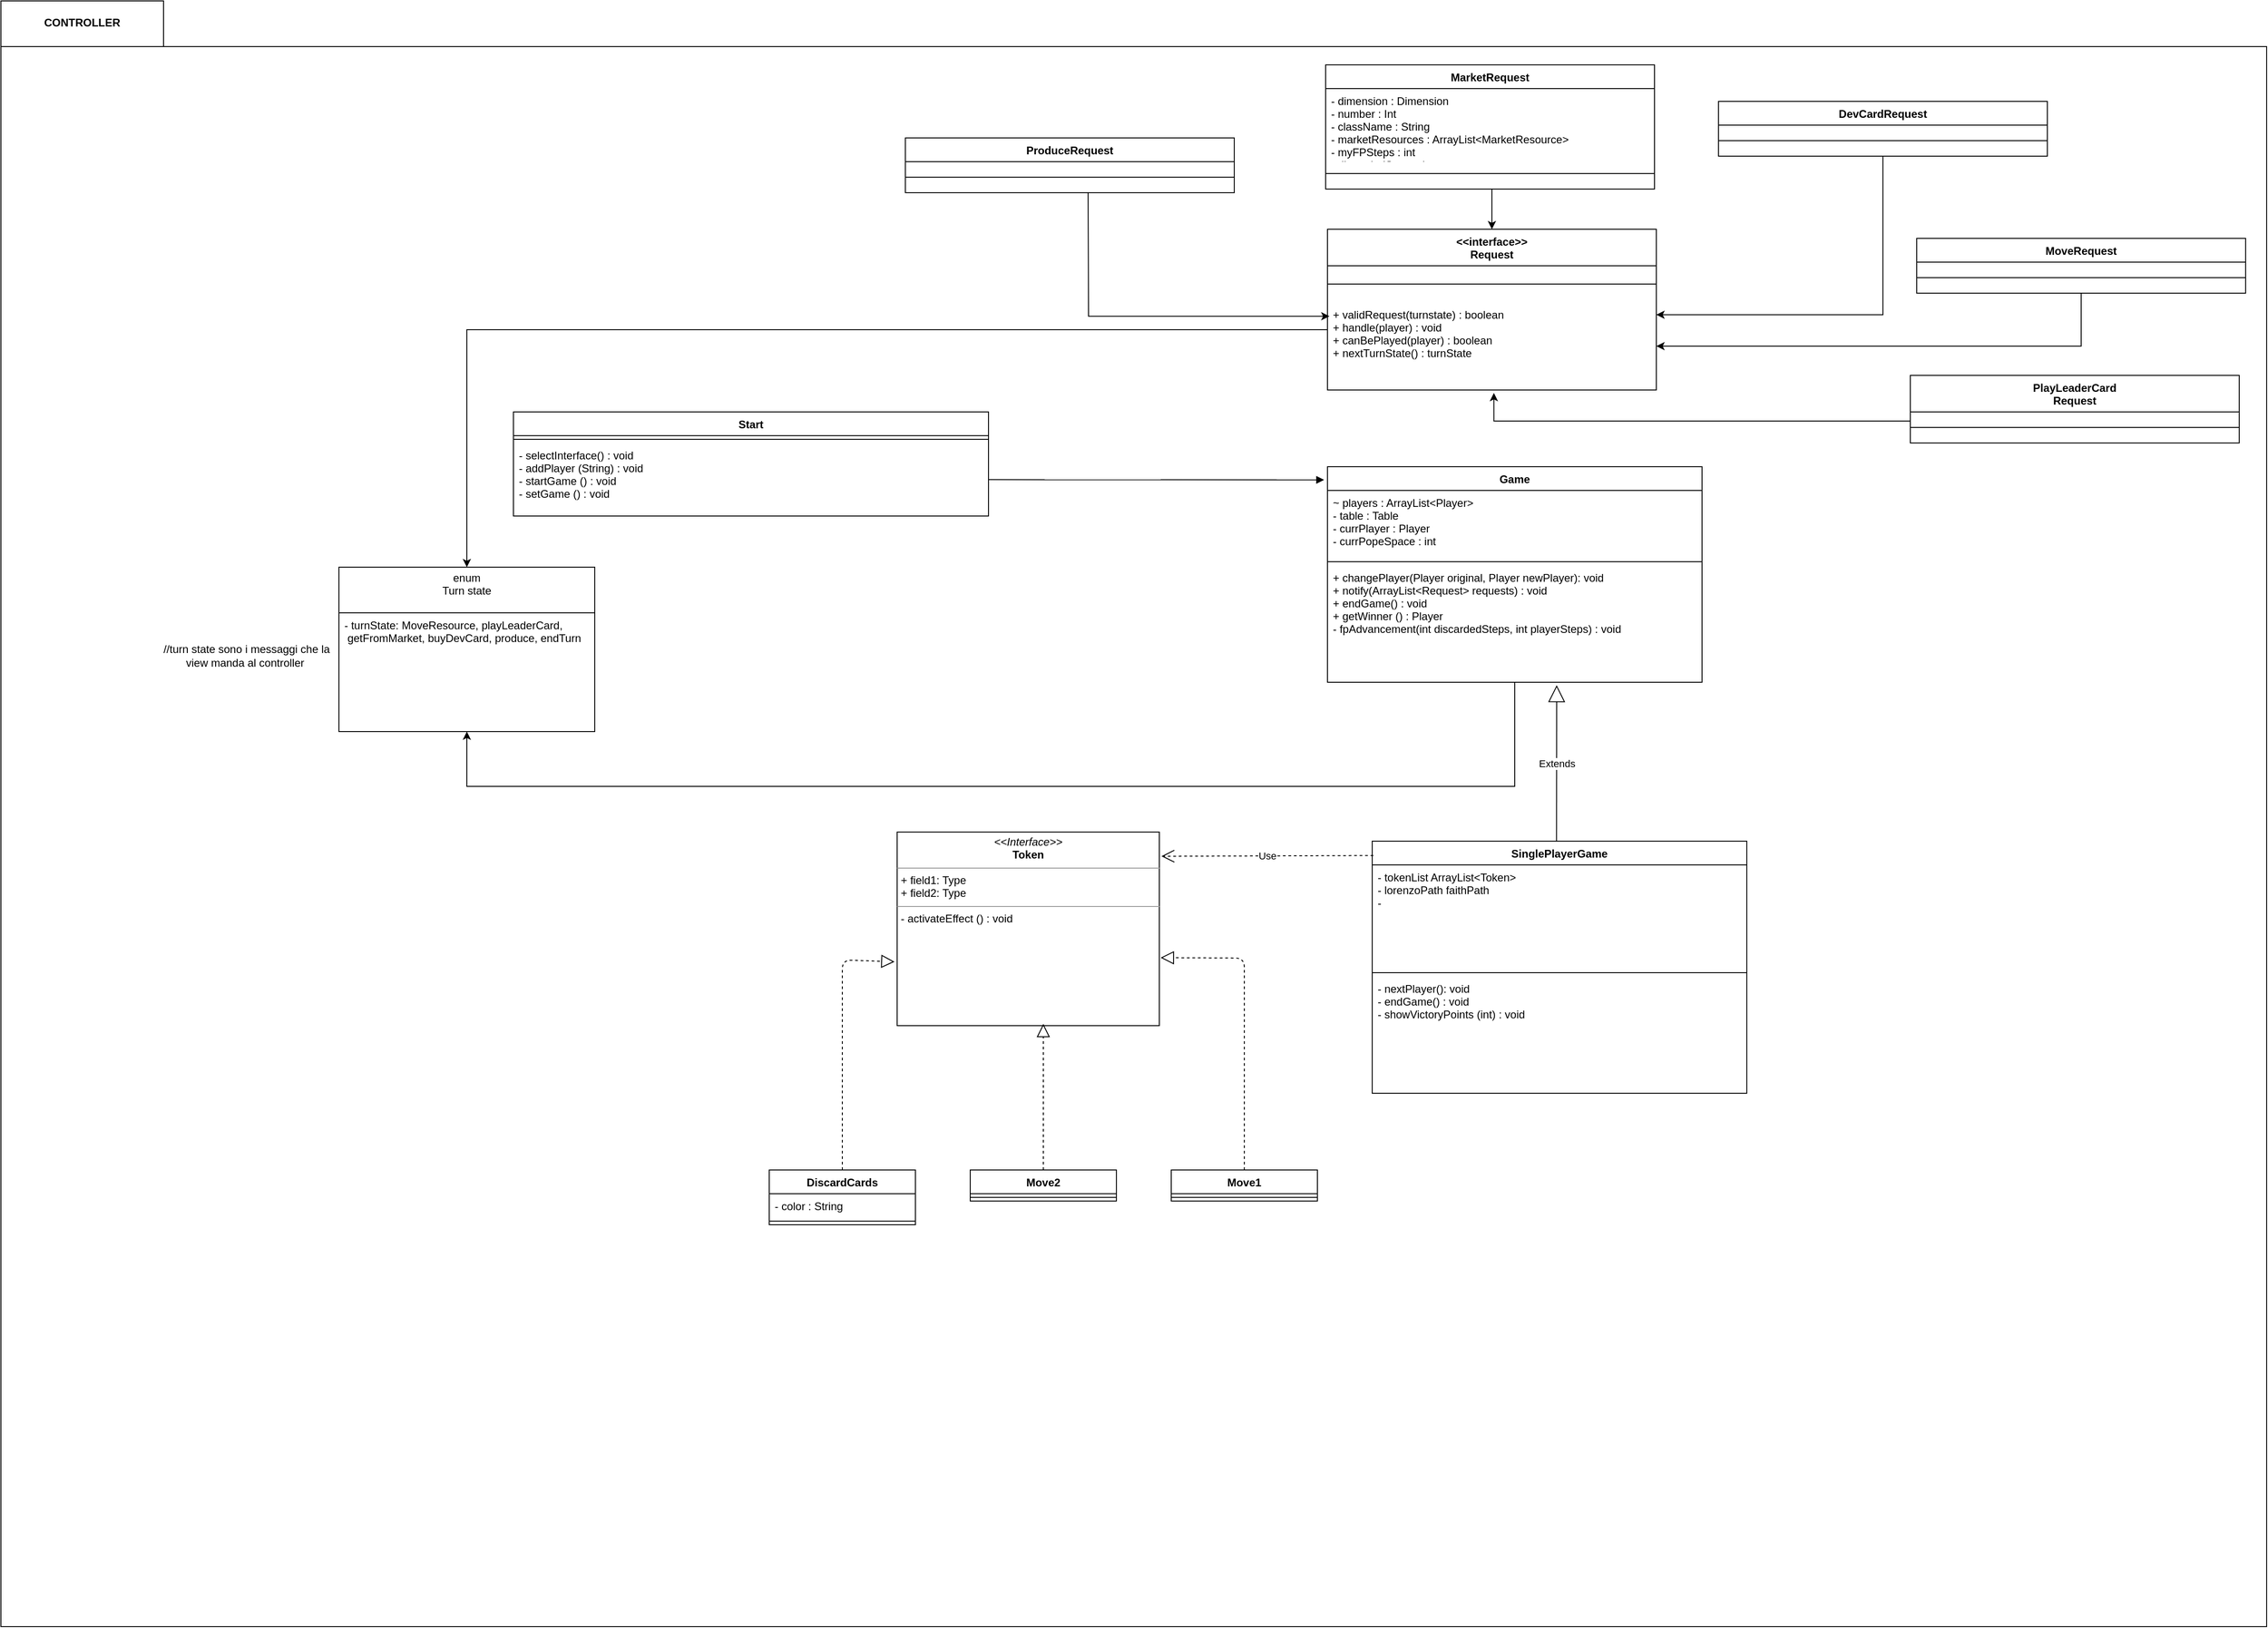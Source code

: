 <mxfile version="14.6.6" type="github">
  <diagram id="XjBvma8TKEidSXA-A0vw" name="Pagina-2">
    <mxGraphModel dx="4567" dy="199" grid="1" gridSize="10" guides="1" tooltips="1" connect="1" arrows="1" fold="1" page="1" pageScale="1" pageWidth="827" pageHeight="1169" math="0" shadow="0">
      <root>
        <mxCell id="zuPwHXy1TFyjWQxAL-yT-0" />
        <mxCell id="zuPwHXy1TFyjWQxAL-yT-1" parent="zuPwHXy1TFyjWQxAL-yT-0" />
        <mxCell id="zuPwHXy1TFyjWQxAL-yT-2" value="" style="shape=folder;fontStyle=1;spacingTop=10;tabWidth=40;tabHeight=50;tabPosition=left;html=1;fillColor=none;" parent="zuPwHXy1TFyjWQxAL-yT-1" vertex="1">
          <mxGeometry x="-1270" y="1480" width="2480" height="1780" as="geometry" />
        </mxCell>
        <mxCell id="zuPwHXy1TFyjWQxAL-yT-3" value="CONTROLLER" style="text;align=center;fontStyle=1;verticalAlign=middle;spacingLeft=3;spacingRight=3;strokeColor=none;rotatable=0;points=[[0,0.5],[1,0.5]];portConstraint=eastwest;fillColor=none;" parent="zuPwHXy1TFyjWQxAL-yT-1" vertex="1">
          <mxGeometry x="-1261" y="1490" width="160" height="26" as="geometry" />
        </mxCell>
        <mxCell id="zuPwHXy1TFyjWQxAL-yT-4" value="Game" style="swimlane;fontStyle=1;align=center;verticalAlign=top;childLayout=stackLayout;horizontal=1;startSize=26;horizontalStack=0;resizeParent=1;resizeParentMax=0;resizeLast=0;collapsible=1;marginBottom=0;fillColor=none;" parent="zuPwHXy1TFyjWQxAL-yT-1" vertex="1">
          <mxGeometry x="182" y="1990" width="410" height="236" as="geometry" />
        </mxCell>
        <mxCell id="zuPwHXy1TFyjWQxAL-yT-5" value="~ players : ArrayList&lt;Player&gt;&#xa;- table : Table&#xa;- currPlayer : Player&#xa;- currPopeSpace : int&#xa;&#xa;" style="text;strokeColor=none;fillColor=none;align=left;verticalAlign=top;spacingLeft=4;spacingRight=4;overflow=hidden;rotatable=0;points=[[0,0.5],[1,0.5]];portConstraint=eastwest;" parent="zuPwHXy1TFyjWQxAL-yT-4" vertex="1">
          <mxGeometry y="26" width="410" height="74" as="geometry" />
        </mxCell>
        <mxCell id="zuPwHXy1TFyjWQxAL-yT-6" value="" style="line;strokeWidth=1;fillColor=none;align=left;verticalAlign=middle;spacingTop=-1;spacingLeft=3;spacingRight=3;rotatable=0;labelPosition=right;points=[];portConstraint=eastwest;" parent="zuPwHXy1TFyjWQxAL-yT-4" vertex="1">
          <mxGeometry y="100" width="410" height="8" as="geometry" />
        </mxCell>
        <mxCell id="zuPwHXy1TFyjWQxAL-yT-7" value="+ changePlayer(Player original, Player newPlayer): void&#xa;+ notify(ArrayList&lt;Request&gt; requests) : void&#xa;+ endGame() : void&#xa;+ getWinner () : Player&#xa;- fpAdvancement(int discardedSteps, int playerSteps) : void&#xa;          " style="text;strokeColor=none;fillColor=none;align=left;verticalAlign=top;spacingLeft=4;spacingRight=4;overflow=hidden;rotatable=0;points=[[0,0.5],[1,0.5]];portConstraint=eastwest;" parent="zuPwHXy1TFyjWQxAL-yT-4" vertex="1">
          <mxGeometry y="108" width="410" height="128" as="geometry" />
        </mxCell>
        <mxCell id="zuPwHXy1TFyjWQxAL-yT-8" value="Start" style="swimlane;fontStyle=1;align=center;verticalAlign=top;childLayout=stackLayout;horizontal=1;startSize=26;horizontalStack=0;resizeParent=1;resizeParentMax=0;resizeLast=0;collapsible=1;marginBottom=0;fillColor=none;" parent="zuPwHXy1TFyjWQxAL-yT-1" vertex="1">
          <mxGeometry x="-709" y="1930" width="520" height="114" as="geometry" />
        </mxCell>
        <mxCell id="zuPwHXy1TFyjWQxAL-yT-9" value="" style="line;strokeWidth=1;fillColor=none;align=left;verticalAlign=middle;spacingTop=-1;spacingLeft=3;spacingRight=3;rotatable=0;labelPosition=right;points=[];portConstraint=eastwest;" parent="zuPwHXy1TFyjWQxAL-yT-8" vertex="1">
          <mxGeometry y="26" width="520" height="8" as="geometry" />
        </mxCell>
        <mxCell id="zuPwHXy1TFyjWQxAL-yT-10" value="- selectInterface() : void&#xa;- addPlayer (String) : void&#xa;- startGame () : void&#xa;- setGame () : void&#xa;&#xa;" style="text;strokeColor=none;fillColor=none;align=left;verticalAlign=top;spacingLeft=4;spacingRight=4;overflow=hidden;rotatable=0;points=[[0,0.5],[1,0.5]];portConstraint=eastwest;" parent="zuPwHXy1TFyjWQxAL-yT-8" vertex="1">
          <mxGeometry y="34" width="520" height="80" as="geometry" />
        </mxCell>
        <mxCell id="zuPwHXy1TFyjWQxAL-yT-14" value="Extends" style="endArrow=block;endSize=16;endFill=0;html=1;entryX=0.612;entryY=1.025;entryDx=0;entryDy=0;entryPerimeter=0;exitX=0.492;exitY=0.001;exitDx=0;exitDy=0;exitPerimeter=0;" parent="zuPwHXy1TFyjWQxAL-yT-1" source="zuPwHXy1TFyjWQxAL-yT-15" target="zuPwHXy1TFyjWQxAL-yT-7" edge="1">
          <mxGeometry width="160" relative="1" as="geometry">
            <mxPoint x="613.174" y="2520" as="sourcePoint" />
            <mxPoint x="591" y="2370" as="targetPoint" />
          </mxGeometry>
        </mxCell>
        <mxCell id="zuPwHXy1TFyjWQxAL-yT-15" value="SinglePlayerGame" style="swimlane;fontStyle=1;align=center;verticalAlign=top;childLayout=stackLayout;horizontal=1;startSize=26;horizontalStack=0;resizeParent=1;resizeParentMax=0;resizeLast=0;collapsible=1;marginBottom=0;fillColor=none;" parent="zuPwHXy1TFyjWQxAL-yT-1" vertex="1">
          <mxGeometry x="231" y="2400" width="410" height="276" as="geometry" />
        </mxCell>
        <mxCell id="zuPwHXy1TFyjWQxAL-yT-16" value="- tokenList ArrayList&lt;Token&gt;&#xa;- lorenzoPath faithPath&#xa;- &#xa;" style="text;strokeColor=none;fillColor=none;align=left;verticalAlign=top;spacingLeft=4;spacingRight=4;overflow=hidden;rotatable=0;points=[[0,0.5],[1,0.5]];portConstraint=eastwest;" parent="zuPwHXy1TFyjWQxAL-yT-15" vertex="1">
          <mxGeometry y="26" width="410" height="114" as="geometry" />
        </mxCell>
        <mxCell id="zuPwHXy1TFyjWQxAL-yT-17" value="" style="line;strokeWidth=1;fillColor=none;align=left;verticalAlign=middle;spacingTop=-1;spacingLeft=3;spacingRight=3;rotatable=0;labelPosition=right;points=[];portConstraint=eastwest;" parent="zuPwHXy1TFyjWQxAL-yT-15" vertex="1">
          <mxGeometry y="140" width="410" height="8" as="geometry" />
        </mxCell>
        <mxCell id="zuPwHXy1TFyjWQxAL-yT-18" value="- nextPlayer(): void&#xa;- endGame() : void&#xa;- showVictoryPoints (int) : void" style="text;strokeColor=none;fillColor=none;align=left;verticalAlign=top;spacingLeft=4;spacingRight=4;overflow=hidden;rotatable=0;points=[[0,0.5],[1,0.5]];portConstraint=eastwest;" parent="zuPwHXy1TFyjWQxAL-yT-15" vertex="1">
          <mxGeometry y="148" width="410" height="128" as="geometry" />
        </mxCell>
        <mxCell id="zuPwHXy1TFyjWQxAL-yT-19" value="" style="html=1;verticalAlign=bottom;endArrow=block;entryX=-0.009;entryY=0.061;entryDx=0;entryDy=0;entryPerimeter=0;" parent="zuPwHXy1TFyjWQxAL-yT-1" source="zuPwHXy1TFyjWQxAL-yT-10" target="zuPwHXy1TFyjWQxAL-yT-4" edge="1">
          <mxGeometry width="80" relative="1" as="geometry">
            <mxPoint x="-179" y="2010" as="sourcePoint" />
            <mxPoint x="-99" y="2010" as="targetPoint" />
          </mxGeometry>
        </mxCell>
        <mxCell id="zuPwHXy1TFyjWQxAL-yT-23" value="&lt;p style=&quot;margin: 0px ; margin-top: 4px ; text-align: center&quot;&gt;&lt;i&gt;&amp;lt;&amp;lt;Interface&amp;gt;&amp;gt;&lt;/i&gt;&lt;br&gt;&lt;b&gt;Token&lt;/b&gt;&lt;/p&gt;&lt;hr size=&quot;1&quot;&gt;&lt;p style=&quot;margin: 0px ; margin-left: 4px&quot;&gt;+ field1: Type&lt;br&gt;+ field2: Type&lt;/p&gt;&lt;hr size=&quot;1&quot;&gt;&lt;p style=&quot;margin: 0px ; margin-left: 4px&quot;&gt;- activateEffect () : void&lt;/p&gt;" style="verticalAlign=top;align=left;overflow=fill;fontSize=12;fontFamily=Helvetica;html=1;" parent="zuPwHXy1TFyjWQxAL-yT-1" vertex="1">
          <mxGeometry x="-289" y="2390" width="287" height="212" as="geometry" />
        </mxCell>
        <mxCell id="zuPwHXy1TFyjWQxAL-yT-24" value="DiscardCards" style="swimlane;fontStyle=1;align=center;verticalAlign=top;childLayout=stackLayout;horizontal=1;startSize=26;horizontalStack=0;resizeParent=1;resizeParentMax=0;resizeLast=0;collapsible=1;marginBottom=0;" parent="zuPwHXy1TFyjWQxAL-yT-1" vertex="1">
          <mxGeometry x="-429" y="2760" width="160" height="60" as="geometry" />
        </mxCell>
        <mxCell id="zuPwHXy1TFyjWQxAL-yT-25" value="- color : String" style="text;strokeColor=none;fillColor=none;align=left;verticalAlign=top;spacingLeft=4;spacingRight=4;overflow=hidden;rotatable=0;points=[[0,0.5],[1,0.5]];portConstraint=eastwest;" parent="zuPwHXy1TFyjWQxAL-yT-24" vertex="1">
          <mxGeometry y="26" width="160" height="26" as="geometry" />
        </mxCell>
        <mxCell id="zuPwHXy1TFyjWQxAL-yT-26" value="" style="line;strokeWidth=1;fillColor=none;align=left;verticalAlign=middle;spacingTop=-1;spacingLeft=3;spacingRight=3;rotatable=0;labelPosition=right;points=[];portConstraint=eastwest;" parent="zuPwHXy1TFyjWQxAL-yT-24" vertex="1">
          <mxGeometry y="52" width="160" height="8" as="geometry" />
        </mxCell>
        <mxCell id="zuPwHXy1TFyjWQxAL-yT-27" value="" style="endArrow=block;dashed=1;endFill=0;endSize=12;html=1;exitX=0.5;exitY=0;exitDx=0;exitDy=0;entryX=-0.01;entryY=0.67;entryDx=0;entryDy=0;entryPerimeter=0;" parent="zuPwHXy1TFyjWQxAL-yT-1" source="zuPwHXy1TFyjWQxAL-yT-24" target="zuPwHXy1TFyjWQxAL-yT-23" edge="1">
          <mxGeometry width="160" relative="1" as="geometry">
            <mxPoint x="-449" y="2810" as="sourcePoint" />
            <mxPoint x="-289" y="2810" as="targetPoint" />
            <Array as="points">
              <mxPoint x="-349" y="2530" />
            </Array>
          </mxGeometry>
        </mxCell>
        <mxCell id="zuPwHXy1TFyjWQxAL-yT-28" value="Move2" style="swimlane;fontStyle=1;align=center;verticalAlign=top;childLayout=stackLayout;horizontal=1;startSize=26;horizontalStack=0;resizeParent=1;resizeParentMax=0;resizeLast=0;collapsible=1;marginBottom=0;" parent="zuPwHXy1TFyjWQxAL-yT-1" vertex="1">
          <mxGeometry x="-209" y="2760" width="160" height="34" as="geometry" />
        </mxCell>
        <mxCell id="zuPwHXy1TFyjWQxAL-yT-29" value="" style="line;strokeWidth=1;fillColor=none;align=left;verticalAlign=middle;spacingTop=-1;spacingLeft=3;spacingRight=3;rotatable=0;labelPosition=right;points=[];portConstraint=eastwest;" parent="zuPwHXy1TFyjWQxAL-yT-28" vertex="1">
          <mxGeometry y="26" width="160" height="8" as="geometry" />
        </mxCell>
        <mxCell id="zuPwHXy1TFyjWQxAL-yT-30" value="Move1" style="swimlane;fontStyle=1;align=center;verticalAlign=top;childLayout=stackLayout;horizontal=1;startSize=26;horizontalStack=0;resizeParent=1;resizeParentMax=0;resizeLast=0;collapsible=1;marginBottom=0;" parent="zuPwHXy1TFyjWQxAL-yT-1" vertex="1">
          <mxGeometry x="11" y="2760" width="160" height="34" as="geometry" />
        </mxCell>
        <mxCell id="zuPwHXy1TFyjWQxAL-yT-31" value="" style="line;strokeWidth=1;fillColor=none;align=left;verticalAlign=middle;spacingTop=-1;spacingLeft=3;spacingRight=3;rotatable=0;labelPosition=right;points=[];portConstraint=eastwest;" parent="zuPwHXy1TFyjWQxAL-yT-30" vertex="1">
          <mxGeometry y="26" width="160" height="8" as="geometry" />
        </mxCell>
        <mxCell id="zuPwHXy1TFyjWQxAL-yT-32" value="" style="endArrow=block;dashed=1;endFill=0;endSize=12;html=1;exitX=0.5;exitY=0;exitDx=0;exitDy=0;" parent="zuPwHXy1TFyjWQxAL-yT-1" source="zuPwHXy1TFyjWQxAL-yT-28" edge="1">
          <mxGeometry width="160" relative="1" as="geometry">
            <mxPoint x="-139" y="2850" as="sourcePoint" />
            <mxPoint x="-129" y="2600" as="targetPoint" />
          </mxGeometry>
        </mxCell>
        <mxCell id="zuPwHXy1TFyjWQxAL-yT-33" value="" style="endArrow=block;dashed=1;endFill=0;endSize=12;html=1;exitX=0.5;exitY=0;exitDx=0;exitDy=0;entryX=1.005;entryY=0.649;entryDx=0;entryDy=0;entryPerimeter=0;" parent="zuPwHXy1TFyjWQxAL-yT-1" source="zuPwHXy1TFyjWQxAL-yT-30" target="zuPwHXy1TFyjWQxAL-yT-23" edge="1">
          <mxGeometry width="160" relative="1" as="geometry">
            <mxPoint x="121" y="2830" as="sourcePoint" />
            <mxPoint x="281" y="2830" as="targetPoint" />
            <Array as="points">
              <mxPoint x="91" y="2528" />
            </Array>
          </mxGeometry>
        </mxCell>
        <mxCell id="zuPwHXy1TFyjWQxAL-yT-34" value="Use" style="endArrow=open;endSize=12;dashed=1;html=1;exitX=0.003;exitY=0.057;exitDx=0;exitDy=0;exitPerimeter=0;entryX=1.008;entryY=0.125;entryDx=0;entryDy=0;entryPerimeter=0;" parent="zuPwHXy1TFyjWQxAL-yT-1" source="zuPwHXy1TFyjWQxAL-yT-15" target="zuPwHXy1TFyjWQxAL-yT-23" edge="1">
          <mxGeometry width="160" relative="1" as="geometry">
            <mxPoint x="151" y="2600" as="sourcePoint" />
            <mxPoint x="311" y="2600" as="targetPoint" />
          </mxGeometry>
        </mxCell>
        <mxCell id="QdaKhmfzMMFKIb9w_ULD-0" value="enum&#xa;Turn state&#xa;" style="swimlane;fontStyle=0;childLayout=stackLayout;horizontal=1;startSize=50;fillColor=none;horizontalStack=0;resizeParent=1;resizeParentMax=0;resizeLast=0;collapsible=1;marginBottom=0;" parent="zuPwHXy1TFyjWQxAL-yT-1" vertex="1">
          <mxGeometry x="-900" y="2100" width="280" height="180" as="geometry" />
        </mxCell>
        <mxCell id="QdaKhmfzMMFKIb9w_ULD-2" value="- turnState: MoveResource, playLeaderCard,&#xa; getFromMarket, buyDevCard, produce, endTurn  " style="text;strokeColor=none;fillColor=none;align=left;verticalAlign=top;spacingLeft=4;spacingRight=4;overflow=hidden;rotatable=0;points=[[0,0.5],[1,0.5]];portConstraint=eastwest;" parent="QdaKhmfzMMFKIb9w_ULD-0" vertex="1">
          <mxGeometry y="50" width="280" height="130" as="geometry" />
        </mxCell>
        <mxCell id="QdaKhmfzMMFKIb9w_ULD-4" value="//turn state sono i messaggi che la view manda al controller&amp;nbsp;" style="text;html=1;strokeColor=none;fillColor=none;align=center;verticalAlign=middle;whiteSpace=wrap;rounded=0;" parent="zuPwHXy1TFyjWQxAL-yT-1" vertex="1">
          <mxGeometry x="-1101" y="2170" width="200" height="54" as="geometry" />
        </mxCell>
        <mxCell id="UZ8g9i1Q12Po_Xgt0YLo-18" style="edgeStyle=orthogonalEdgeStyle;rounded=0;orthogonalLoop=1;jettySize=auto;html=1;" parent="zuPwHXy1TFyjWQxAL-yT-1" source="UZ8g9i1Q12Po_Xgt0YLo-0" target="QdaKhmfzMMFKIb9w_ULD-0" edge="1">
          <mxGeometry relative="1" as="geometry">
            <Array as="points">
              <mxPoint x="-760" y="1840" />
            </Array>
          </mxGeometry>
        </mxCell>
        <mxCell id="UZ8g9i1Q12Po_Xgt0YLo-0" value="&lt;&lt;interface&gt;&gt;&#xa;Request" style="swimlane;fontStyle=1;align=center;verticalAlign=top;childLayout=stackLayout;horizontal=1;startSize=40;horizontalStack=0;resizeParent=1;resizeParentMax=0;resizeLast=0;collapsible=1;marginBottom=0;" parent="zuPwHXy1TFyjWQxAL-yT-1" vertex="1">
          <mxGeometry x="182" y="1730" width="360" height="176" as="geometry">
            <mxRectangle x="182" y="1730" width="110" height="30" as="alternateBounds" />
          </mxGeometry>
        </mxCell>
        <mxCell id="UZ8g9i1Q12Po_Xgt0YLo-1" value="" style="line;strokeWidth=1;fillColor=none;align=left;verticalAlign=middle;spacingTop=-1;spacingLeft=3;spacingRight=3;rotatable=0;labelPosition=right;points=[];portConstraint=eastwest;" parent="UZ8g9i1Q12Po_Xgt0YLo-0" vertex="1">
          <mxGeometry y="40" width="360" height="40" as="geometry" />
        </mxCell>
        <mxCell id="UZ8g9i1Q12Po_Xgt0YLo-2" value="+ validRequest(turnstate) : boolean&#xa;+ handle(player) : void&#xa;+ canBePlayed(player) : boolean&#xa;+ nextTurnState() : turnState&#xa;&#xa;&#xa;" style="text;strokeColor=none;fillColor=none;align=left;verticalAlign=top;spacingLeft=4;spacingRight=4;overflow=hidden;rotatable=0;points=[[0,0.5],[1,0.5]];portConstraint=eastwest;" parent="UZ8g9i1Q12Po_Xgt0YLo-0" vertex="1">
          <mxGeometry y="80" width="360" height="96" as="geometry" />
        </mxCell>
        <mxCell id="UZ8g9i1Q12Po_Xgt0YLo-3" value="ProduceRequest" style="swimlane;fontStyle=1;align=center;verticalAlign=top;childLayout=stackLayout;horizontal=1;startSize=26;horizontalStack=0;resizeParent=1;resizeParentMax=0;resizeLast=0;collapsible=1;marginBottom=0;" parent="zuPwHXy1TFyjWQxAL-yT-1" vertex="1">
          <mxGeometry x="-280" y="1630" width="360" height="60" as="geometry" />
        </mxCell>
        <mxCell id="UZ8g9i1Q12Po_Xgt0YLo-4" value="" style="line;strokeWidth=1;fillColor=none;align=left;verticalAlign=middle;spacingTop=-1;spacingLeft=3;spacingRight=3;rotatable=0;labelPosition=right;points=[];portConstraint=eastwest;" parent="UZ8g9i1Q12Po_Xgt0YLo-3" vertex="1">
          <mxGeometry y="26" width="360" height="34" as="geometry" />
        </mxCell>
        <mxCell id="UZ8g9i1Q12Po_Xgt0YLo-13" style="edgeStyle=orthogonalEdgeStyle;rounded=0;orthogonalLoop=1;jettySize=auto;html=1;entryX=0.5;entryY=0;entryDx=0;entryDy=0;" parent="zuPwHXy1TFyjWQxAL-yT-1" source="UZ8g9i1Q12Po_Xgt0YLo-6" target="UZ8g9i1Q12Po_Xgt0YLo-0" edge="1">
          <mxGeometry relative="1" as="geometry">
            <Array as="points">
              <mxPoint x="362" y="1700" />
              <mxPoint x="362" y="1700" />
            </Array>
          </mxGeometry>
        </mxCell>
        <mxCell id="UZ8g9i1Q12Po_Xgt0YLo-6" value="MarketRequest" style="swimlane;fontStyle=1;align=center;verticalAlign=top;childLayout=stackLayout;horizontal=1;startSize=26;horizontalStack=0;resizeParent=1;resizeParentMax=0;resizeLast=0;collapsible=1;marginBottom=0;" parent="zuPwHXy1TFyjWQxAL-yT-1" vertex="1">
          <mxGeometry x="180" y="1550" width="360" height="136" as="geometry" />
        </mxCell>
        <mxCell id="UZ8g9i1Q12Po_Xgt0YLo-8" value="- dimension : Dimension&#xa;- number : Int&#xa;- className : String&#xa;- marketResources : ArrayList&lt;MarketResource&gt;&#xa;- myFPSteps : int&#xa;- discardedSteps : int" style="text;strokeColor=none;fillColor=none;align=left;verticalAlign=top;spacingLeft=4;spacingRight=4;overflow=hidden;rotatable=0;points=[[0,0.5],[1,0.5]];portConstraint=eastwest;" parent="UZ8g9i1Q12Po_Xgt0YLo-6" vertex="1">
          <mxGeometry y="26" width="360" height="76" as="geometry" />
        </mxCell>
        <mxCell id="UZ8g9i1Q12Po_Xgt0YLo-7" value="" style="line;strokeWidth=1;fillColor=none;align=left;verticalAlign=middle;spacingTop=-1;spacingLeft=3;spacingRight=3;rotatable=0;labelPosition=right;points=[];portConstraint=eastwest;" parent="UZ8g9i1Q12Po_Xgt0YLo-6" vertex="1">
          <mxGeometry y="102" width="360" height="34" as="geometry" />
        </mxCell>
        <mxCell id="UZ8g9i1Q12Po_Xgt0YLo-14" style="edgeStyle=orthogonalEdgeStyle;rounded=0;orthogonalLoop=1;jettySize=auto;html=1;entryX=1;entryY=0.142;entryDx=0;entryDy=0;entryPerimeter=0;" parent="zuPwHXy1TFyjWQxAL-yT-1" source="UZ8g9i1Q12Po_Xgt0YLo-9" target="UZ8g9i1Q12Po_Xgt0YLo-2" edge="1">
          <mxGeometry relative="1" as="geometry" />
        </mxCell>
        <mxCell id="UZ8g9i1Q12Po_Xgt0YLo-9" value="DevCardRequest" style="swimlane;fontStyle=1;align=center;verticalAlign=top;childLayout=stackLayout;horizontal=1;startSize=26;horizontalStack=0;resizeParent=1;resizeParentMax=0;resizeLast=0;collapsible=1;marginBottom=0;" parent="zuPwHXy1TFyjWQxAL-yT-1" vertex="1">
          <mxGeometry x="610" y="1590" width="360" height="60" as="geometry" />
        </mxCell>
        <mxCell id="UZ8g9i1Q12Po_Xgt0YLo-10" value="" style="line;strokeWidth=1;fillColor=none;align=left;verticalAlign=middle;spacingTop=-1;spacingLeft=3;spacingRight=3;rotatable=0;labelPosition=right;points=[];portConstraint=eastwest;" parent="UZ8g9i1Q12Po_Xgt0YLo-9" vertex="1">
          <mxGeometry y="26" width="360" height="34" as="geometry" />
        </mxCell>
        <mxCell id="UZ8g9i1Q12Po_Xgt0YLo-12" style="edgeStyle=orthogonalEdgeStyle;rounded=0;orthogonalLoop=1;jettySize=auto;html=1;entryX=0.006;entryY=0.159;entryDx=0;entryDy=0;entryPerimeter=0;" parent="zuPwHXy1TFyjWQxAL-yT-1" target="UZ8g9i1Q12Po_Xgt0YLo-2" edge="1">
          <mxGeometry relative="1" as="geometry">
            <mxPoint x="-80" y="1690" as="sourcePoint" />
          </mxGeometry>
        </mxCell>
        <mxCell id="UZ8g9i1Q12Po_Xgt0YLo-16" style="edgeStyle=orthogonalEdgeStyle;rounded=0;orthogonalLoop=1;jettySize=auto;html=1;" parent="zuPwHXy1TFyjWQxAL-yT-1" source="zuPwHXy1TFyjWQxAL-yT-7" target="QdaKhmfzMMFKIb9w_ULD-2" edge="1">
          <mxGeometry relative="1" as="geometry">
            <Array as="points">
              <mxPoint x="387" y="2340" />
              <mxPoint x="-760" y="2340" />
            </Array>
          </mxGeometry>
        </mxCell>
        <mxCell id="7PWRgVyLpjwVJqehHupk-3" style="edgeStyle=orthogonalEdgeStyle;rounded=0;orthogonalLoop=1;jettySize=auto;html=1;entryX=1;entryY=0.5;entryDx=0;entryDy=0;" edge="1" parent="zuPwHXy1TFyjWQxAL-yT-1" source="7PWRgVyLpjwVJqehHupk-1" target="UZ8g9i1Q12Po_Xgt0YLo-2">
          <mxGeometry relative="1" as="geometry">
            <Array as="points">
              <mxPoint x="1007" y="1858" />
            </Array>
          </mxGeometry>
        </mxCell>
        <mxCell id="7PWRgVyLpjwVJqehHupk-1" value="MoveRequest" style="swimlane;fontStyle=1;align=center;verticalAlign=top;childLayout=stackLayout;horizontal=1;startSize=26;horizontalStack=0;resizeParent=1;resizeParentMax=0;resizeLast=0;collapsible=1;marginBottom=0;" vertex="1" parent="zuPwHXy1TFyjWQxAL-yT-1">
          <mxGeometry x="827" y="1740" width="360" height="60" as="geometry" />
        </mxCell>
        <mxCell id="7PWRgVyLpjwVJqehHupk-2" value="" style="line;strokeWidth=1;fillColor=none;align=left;verticalAlign=middle;spacingTop=-1;spacingLeft=3;spacingRight=3;rotatable=0;labelPosition=right;points=[];portConstraint=eastwest;" vertex="1" parent="7PWRgVyLpjwVJqehHupk-1">
          <mxGeometry y="26" width="360" height="34" as="geometry" />
        </mxCell>
        <mxCell id="7PWRgVyLpjwVJqehHupk-6" style="edgeStyle=orthogonalEdgeStyle;rounded=0;orthogonalLoop=1;jettySize=auto;html=1;entryX=0.506;entryY=1.034;entryDx=0;entryDy=0;entryPerimeter=0;" edge="1" parent="zuPwHXy1TFyjWQxAL-yT-1" source="7PWRgVyLpjwVJqehHupk-4" target="UZ8g9i1Q12Po_Xgt0YLo-2">
          <mxGeometry relative="1" as="geometry">
            <Array as="points">
              <mxPoint x="364" y="1940" />
            </Array>
          </mxGeometry>
        </mxCell>
        <mxCell id="7PWRgVyLpjwVJqehHupk-4" value="PlayLeaderCard&#xa;Request" style="swimlane;fontStyle=1;align=center;verticalAlign=top;childLayout=stackLayout;horizontal=1;startSize=40;horizontalStack=0;resizeParent=1;resizeParentMax=0;resizeLast=0;collapsible=1;marginBottom=0;" vertex="1" parent="zuPwHXy1TFyjWQxAL-yT-1">
          <mxGeometry x="820" y="1890" width="360" height="74" as="geometry" />
        </mxCell>
        <mxCell id="7PWRgVyLpjwVJqehHupk-5" value="" style="line;strokeWidth=1;fillColor=none;align=left;verticalAlign=middle;spacingTop=-1;spacingLeft=3;spacingRight=3;rotatable=0;labelPosition=right;points=[];portConstraint=eastwest;" vertex="1" parent="7PWRgVyLpjwVJqehHupk-4">
          <mxGeometry y="40" width="360" height="34" as="geometry" />
        </mxCell>
      </root>
    </mxGraphModel>
  </diagram>
</mxfile>
